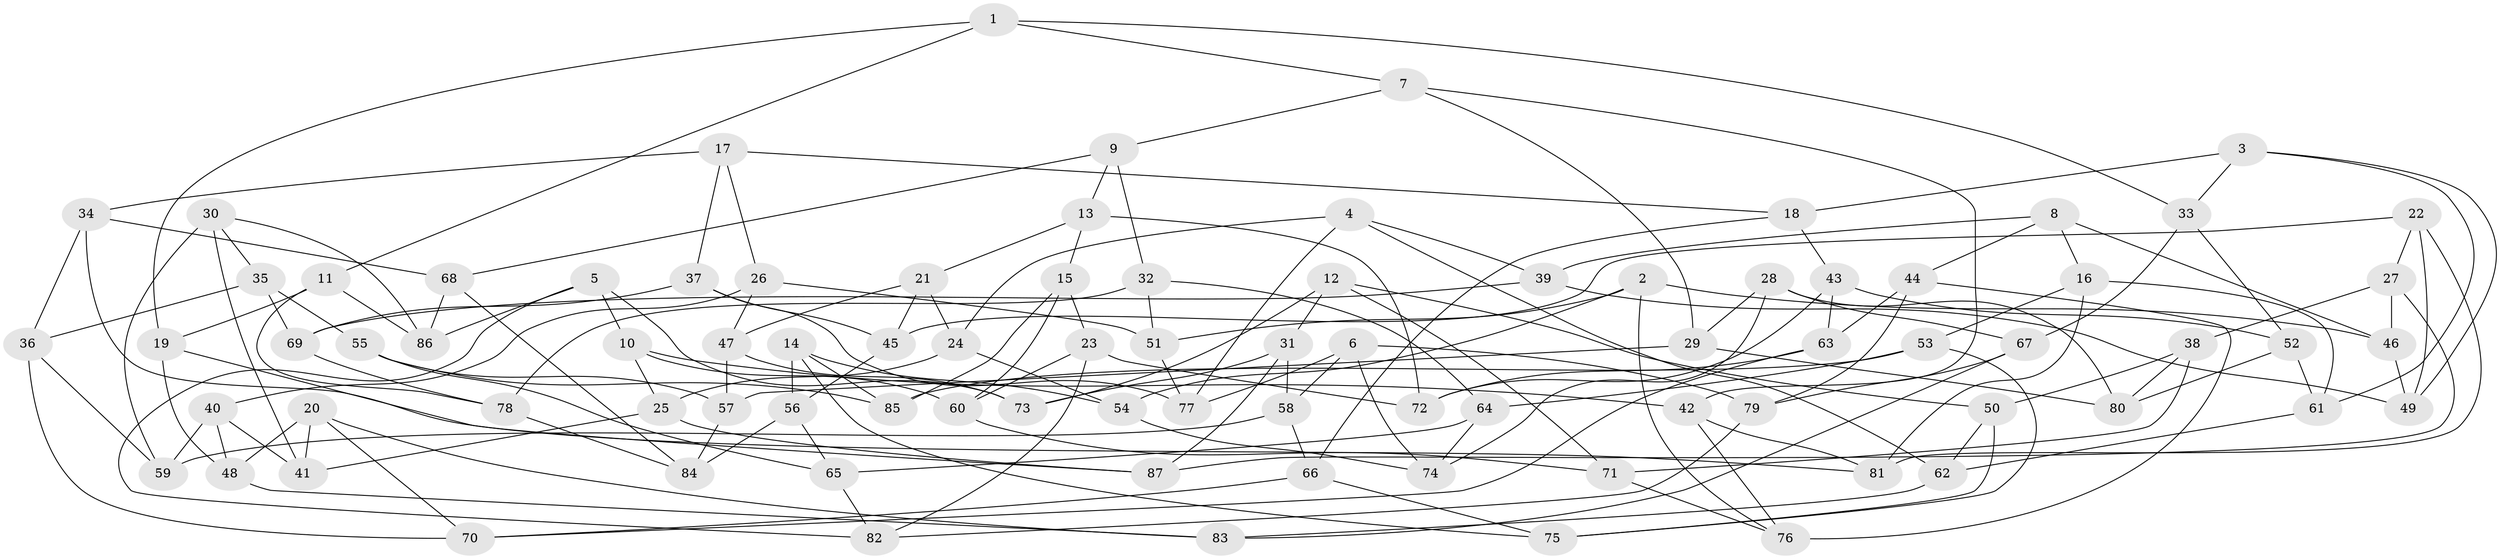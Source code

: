 // coarse degree distribution, {5: 0.09302325581395349, 4: 0.4186046511627907, 10: 0.06976744186046512, 11: 0.023255813953488372, 16: 0.023255813953488372, 9: 0.023255813953488372, 8: 0.06976744186046512, 6: 0.18604651162790697, 7: 0.023255813953488372, 3: 0.06976744186046512}
// Generated by graph-tools (version 1.1) at 2025/21/03/04/25 18:21:02]
// undirected, 87 vertices, 174 edges
graph export_dot {
graph [start="1"]
  node [color=gray90,style=filled];
  1;
  2;
  3;
  4;
  5;
  6;
  7;
  8;
  9;
  10;
  11;
  12;
  13;
  14;
  15;
  16;
  17;
  18;
  19;
  20;
  21;
  22;
  23;
  24;
  25;
  26;
  27;
  28;
  29;
  30;
  31;
  32;
  33;
  34;
  35;
  36;
  37;
  38;
  39;
  40;
  41;
  42;
  43;
  44;
  45;
  46;
  47;
  48;
  49;
  50;
  51;
  52;
  53;
  54;
  55;
  56;
  57;
  58;
  59;
  60;
  61;
  62;
  63;
  64;
  65;
  66;
  67;
  68;
  69;
  70;
  71;
  72;
  73;
  74;
  75;
  76;
  77;
  78;
  79;
  80;
  81;
  82;
  83;
  84;
  85;
  86;
  87;
  1 -- 33;
  1 -- 7;
  1 -- 11;
  1 -- 19;
  2 -- 76;
  2 -- 51;
  2 -- 46;
  2 -- 54;
  3 -- 33;
  3 -- 18;
  3 -- 61;
  3 -- 49;
  4 -- 39;
  4 -- 77;
  4 -- 24;
  4 -- 62;
  5 -- 73;
  5 -- 10;
  5 -- 86;
  5 -- 82;
  6 -- 74;
  6 -- 77;
  6 -- 79;
  6 -- 58;
  7 -- 42;
  7 -- 29;
  7 -- 9;
  8 -- 39;
  8 -- 44;
  8 -- 46;
  8 -- 16;
  9 -- 13;
  9 -- 68;
  9 -- 32;
  10 -- 25;
  10 -- 42;
  10 -- 60;
  11 -- 86;
  11 -- 19;
  11 -- 78;
  12 -- 73;
  12 -- 71;
  12 -- 31;
  12 -- 50;
  13 -- 15;
  13 -- 21;
  13 -- 72;
  14 -- 75;
  14 -- 56;
  14 -- 85;
  14 -- 54;
  15 -- 23;
  15 -- 60;
  15 -- 85;
  16 -- 53;
  16 -- 81;
  16 -- 61;
  17 -- 26;
  17 -- 37;
  17 -- 18;
  17 -- 34;
  18 -- 66;
  18 -- 43;
  19 -- 87;
  19 -- 48;
  20 -- 83;
  20 -- 41;
  20 -- 48;
  20 -- 70;
  21 -- 24;
  21 -- 47;
  21 -- 45;
  22 -- 45;
  22 -- 27;
  22 -- 49;
  22 -- 81;
  23 -- 82;
  23 -- 60;
  23 -- 72;
  24 -- 54;
  24 -- 25;
  25 -- 87;
  25 -- 41;
  26 -- 40;
  26 -- 51;
  26 -- 47;
  27 -- 46;
  27 -- 87;
  27 -- 38;
  28 -- 67;
  28 -- 74;
  28 -- 29;
  28 -- 80;
  29 -- 80;
  29 -- 57;
  30 -- 35;
  30 -- 86;
  30 -- 59;
  30 -- 41;
  31 -- 58;
  31 -- 87;
  31 -- 73;
  32 -- 78;
  32 -- 64;
  32 -- 51;
  33 -- 67;
  33 -- 52;
  34 -- 36;
  34 -- 68;
  34 -- 81;
  35 -- 69;
  35 -- 55;
  35 -- 36;
  36 -- 70;
  36 -- 59;
  37 -- 45;
  37 -- 77;
  37 -- 69;
  38 -- 50;
  38 -- 71;
  38 -- 80;
  39 -- 49;
  39 -- 69;
  40 -- 41;
  40 -- 59;
  40 -- 48;
  42 -- 76;
  42 -- 81;
  43 -- 63;
  43 -- 52;
  43 -- 72;
  44 -- 63;
  44 -- 79;
  44 -- 76;
  45 -- 56;
  46 -- 49;
  47 -- 73;
  47 -- 57;
  48 -- 83;
  50 -- 62;
  50 -- 75;
  51 -- 77;
  52 -- 61;
  52 -- 80;
  53 -- 64;
  53 -- 85;
  53 -- 75;
  54 -- 74;
  55 -- 65;
  55 -- 57;
  55 -- 85;
  56 -- 84;
  56 -- 65;
  57 -- 84;
  58 -- 59;
  58 -- 66;
  60 -- 71;
  61 -- 62;
  62 -- 83;
  63 -- 72;
  63 -- 70;
  64 -- 65;
  64 -- 74;
  65 -- 82;
  66 -- 70;
  66 -- 75;
  67 -- 83;
  67 -- 79;
  68 -- 86;
  68 -- 84;
  69 -- 78;
  71 -- 76;
  78 -- 84;
  79 -- 82;
}
